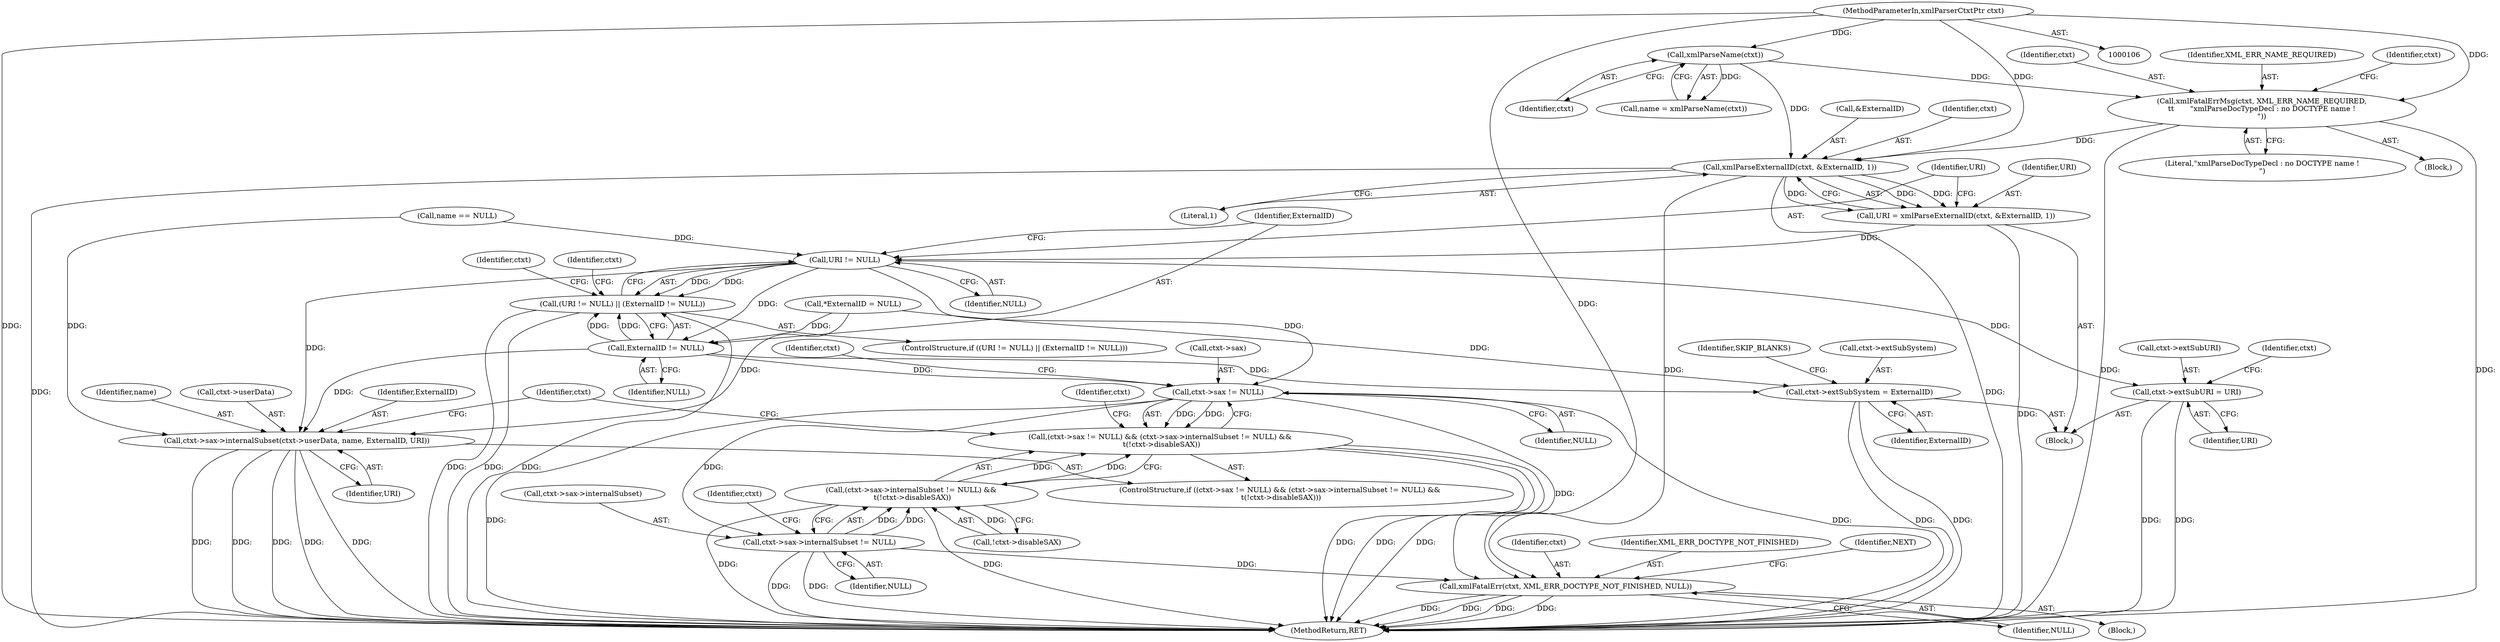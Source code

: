 digraph "0_Chrome_d0947db40187f4708c58e64cbd6013faf9eddeed_11@pointer" {
"1000145" [label="(Call,xmlParseExternalID(ctxt, &ExternalID, 1))"];
"1000133" [label="(Call,xmlFatalErrMsg(ctxt, XML_ERR_NAME_REQUIRED,\n\t\t       \"xmlParseDocTypeDecl : no DOCTYPE name !\n\"))"];
"1000126" [label="(Call,xmlParseName(ctxt))"];
"1000107" [label="(MethodParameterIn,xmlParserCtxtPtr ctxt)"];
"1000143" [label="(Call,URI = xmlParseExternalID(ctxt, &ExternalID, 1))"];
"1000152" [label="(Call,URI != NULL)"];
"1000151" [label="(Call,(URI != NULL) || (ExternalID != NULL))"];
"1000155" [label="(Call,ExternalID != NULL)"];
"1000169" [label="(Call,ctxt->extSubSystem = ExternalID)"];
"1000177" [label="(Call,ctxt->sax != NULL)"];
"1000176" [label="(Call,(ctxt->sax != NULL) && (ctxt->sax->internalSubset != NULL) &&\n \t(!ctxt->disableSAX))"];
"1000183" [label="(Call,ctxt->sax->internalSubset != NULL)"];
"1000182" [label="(Call,(ctxt->sax->internalSubset != NULL) &&\n \t(!ctxt->disableSAX))"];
"1000218" [label="(Call,xmlFatalErr(ctxt, XML_ERR_DOCTYPE_NOT_FINISHED, NULL))"];
"1000194" [label="(Call,ctxt->sax->internalSubset(ctxt->userData, name, ExternalID, URI))"];
"1000164" [label="(Call,ctxt->extSubURI = URI)"];
"1000183" [label="(Call,ctxt->sax->internalSubset != NULL)"];
"1000145" [label="(Call,xmlParseExternalID(ctxt, &ExternalID, 1))"];
"1000173" [label="(Identifier,ExternalID)"];
"1000169" [label="(Call,ctxt->extSubSystem = ExternalID)"];
"1000168" [label="(Identifier,URI)"];
"1000223" [label="(MethodReturn,RET)"];
"1000221" [label="(Identifier,NULL)"];
"1000151" [label="(Call,(URI != NULL) || (ExternalID != NULL))"];
"1000219" [label="(Identifier,ctxt)"];
"1000143" [label="(Call,URI = xmlParseExternalID(ctxt, &ExternalID, 1))"];
"1000189" [label="(Identifier,NULL)"];
"1000155" [label="(Call,ExternalID != NULL)"];
"1000175" [label="(ControlStructure,if ((ctxt->sax != NULL) && (ctxt->sax->internalSubset != NULL) &&\n \t(!ctxt->disableSAX)))"];
"1000153" [label="(Identifier,URI)"];
"1000150" [label="(ControlStructure,if ((URI != NULL) || (ExternalID != NULL)))"];
"1000152" [label="(Call,URI != NULL)"];
"1000156" [label="(Identifier,ExternalID)"];
"1000194" [label="(Call,ctxt->sax->internalSubset(ctxt->userData, name, ExternalID, URI))"];
"1000174" [label="(Identifier,SKIP_BLANKS)"];
"1000198" [label="(Identifier,name)"];
"1000220" [label="(Identifier,XML_ERR_DOCTYPE_NOT_FINISHED)"];
"1000171" [label="(Identifier,ctxt)"];
"1000136" [label="(Literal,\"xmlParseDocTypeDecl : no DOCTYPE name !\n\")"];
"1000190" [label="(Call,!ctxt->disableSAX)"];
"1000132" [label="(Block,)"];
"1000195" [label="(Call,ctxt->userData)"];
"1000176" [label="(Call,(ctxt->sax != NULL) && (ctxt->sax->internalSubset != NULL) &&\n \t(!ctxt->disableSAX))"];
"1000127" [label="(Identifier,ctxt)"];
"1000181" [label="(Identifier,NULL)"];
"1000165" [label="(Call,ctxt->extSubURI)"];
"1000166" [label="(Identifier,ctxt)"];
"1000134" [label="(Identifier,ctxt)"];
"1000217" [label="(Block,)"];
"1000126" [label="(Call,xmlParseName(ctxt))"];
"1000135" [label="(Identifier,XML_ERR_NAME_REQUIRED)"];
"1000222" [label="(Identifier,NEXT)"];
"1000114" [label="(Call,*ExternalID = NULL)"];
"1000196" [label="(Identifier,ctxt)"];
"1000154" [label="(Identifier,NULL)"];
"1000200" [label="(Identifier,URI)"];
"1000177" [label="(Call,ctxt->sax != NULL)"];
"1000157" [label="(Identifier,NULL)"];
"1000192" [label="(Identifier,ctxt)"];
"1000139" [label="(Identifier,ctxt)"];
"1000133" [label="(Call,xmlFatalErrMsg(ctxt, XML_ERR_NAME_REQUIRED,\n\t\t       \"xmlParseDocTypeDecl : no DOCTYPE name !\n\"))"];
"1000218" [label="(Call,xmlFatalErr(ctxt, XML_ERR_DOCTYPE_NOT_FINISHED, NULL))"];
"1000147" [label="(Call,&ExternalID)"];
"1000170" [label="(Call,ctxt->extSubSystem)"];
"1000144" [label="(Identifier,URI)"];
"1000164" [label="(Call,ctxt->extSubURI = URI)"];
"1000186" [label="(Identifier,ctxt)"];
"1000149" [label="(Literal,1)"];
"1000178" [label="(Call,ctxt->sax)"];
"1000146" [label="(Identifier,ctxt)"];
"1000107" [label="(MethodParameterIn,xmlParserCtxtPtr ctxt)"];
"1000108" [label="(Block,)"];
"1000161" [label="(Identifier,ctxt)"];
"1000129" [label="(Call,name == NULL)"];
"1000199" [label="(Identifier,ExternalID)"];
"1000204" [label="(Identifier,ctxt)"];
"1000182" [label="(Call,(ctxt->sax->internalSubset != NULL) &&\n \t(!ctxt->disableSAX))"];
"1000124" [label="(Call,name = xmlParseName(ctxt))"];
"1000184" [label="(Call,ctxt->sax->internalSubset)"];
"1000145" -> "1000143"  [label="AST: "];
"1000145" -> "1000149"  [label="CFG: "];
"1000146" -> "1000145"  [label="AST: "];
"1000147" -> "1000145"  [label="AST: "];
"1000149" -> "1000145"  [label="AST: "];
"1000143" -> "1000145"  [label="CFG: "];
"1000145" -> "1000223"  [label="DDG: "];
"1000145" -> "1000223"  [label="DDG: "];
"1000145" -> "1000143"  [label="DDG: "];
"1000145" -> "1000143"  [label="DDG: "];
"1000145" -> "1000143"  [label="DDG: "];
"1000133" -> "1000145"  [label="DDG: "];
"1000126" -> "1000145"  [label="DDG: "];
"1000107" -> "1000145"  [label="DDG: "];
"1000145" -> "1000218"  [label="DDG: "];
"1000133" -> "1000132"  [label="AST: "];
"1000133" -> "1000136"  [label="CFG: "];
"1000134" -> "1000133"  [label="AST: "];
"1000135" -> "1000133"  [label="AST: "];
"1000136" -> "1000133"  [label="AST: "];
"1000139" -> "1000133"  [label="CFG: "];
"1000133" -> "1000223"  [label="DDG: "];
"1000133" -> "1000223"  [label="DDG: "];
"1000126" -> "1000133"  [label="DDG: "];
"1000107" -> "1000133"  [label="DDG: "];
"1000126" -> "1000124"  [label="AST: "];
"1000126" -> "1000127"  [label="CFG: "];
"1000127" -> "1000126"  [label="AST: "];
"1000124" -> "1000126"  [label="CFG: "];
"1000126" -> "1000124"  [label="DDG: "];
"1000107" -> "1000126"  [label="DDG: "];
"1000107" -> "1000106"  [label="AST: "];
"1000107" -> "1000223"  [label="DDG: "];
"1000107" -> "1000218"  [label="DDG: "];
"1000143" -> "1000108"  [label="AST: "];
"1000144" -> "1000143"  [label="AST: "];
"1000153" -> "1000143"  [label="CFG: "];
"1000143" -> "1000223"  [label="DDG: "];
"1000143" -> "1000152"  [label="DDG: "];
"1000152" -> "1000151"  [label="AST: "];
"1000152" -> "1000154"  [label="CFG: "];
"1000153" -> "1000152"  [label="AST: "];
"1000154" -> "1000152"  [label="AST: "];
"1000156" -> "1000152"  [label="CFG: "];
"1000151" -> "1000152"  [label="CFG: "];
"1000152" -> "1000151"  [label="DDG: "];
"1000152" -> "1000151"  [label="DDG: "];
"1000129" -> "1000152"  [label="DDG: "];
"1000152" -> "1000155"  [label="DDG: "];
"1000152" -> "1000164"  [label="DDG: "];
"1000152" -> "1000177"  [label="DDG: "];
"1000152" -> "1000194"  [label="DDG: "];
"1000151" -> "1000150"  [label="AST: "];
"1000151" -> "1000155"  [label="CFG: "];
"1000155" -> "1000151"  [label="AST: "];
"1000161" -> "1000151"  [label="CFG: "];
"1000166" -> "1000151"  [label="CFG: "];
"1000151" -> "1000223"  [label="DDG: "];
"1000151" -> "1000223"  [label="DDG: "];
"1000151" -> "1000223"  [label="DDG: "];
"1000155" -> "1000151"  [label="DDG: "];
"1000155" -> "1000151"  [label="DDG: "];
"1000155" -> "1000157"  [label="CFG: "];
"1000156" -> "1000155"  [label="AST: "];
"1000157" -> "1000155"  [label="AST: "];
"1000114" -> "1000155"  [label="DDG: "];
"1000155" -> "1000169"  [label="DDG: "];
"1000155" -> "1000177"  [label="DDG: "];
"1000155" -> "1000194"  [label="DDG: "];
"1000169" -> "1000108"  [label="AST: "];
"1000169" -> "1000173"  [label="CFG: "];
"1000170" -> "1000169"  [label="AST: "];
"1000173" -> "1000169"  [label="AST: "];
"1000174" -> "1000169"  [label="CFG: "];
"1000169" -> "1000223"  [label="DDG: "];
"1000169" -> "1000223"  [label="DDG: "];
"1000114" -> "1000169"  [label="DDG: "];
"1000177" -> "1000176"  [label="AST: "];
"1000177" -> "1000181"  [label="CFG: "];
"1000178" -> "1000177"  [label="AST: "];
"1000181" -> "1000177"  [label="AST: "];
"1000186" -> "1000177"  [label="CFG: "];
"1000176" -> "1000177"  [label="CFG: "];
"1000177" -> "1000223"  [label="DDG: "];
"1000177" -> "1000223"  [label="DDG: "];
"1000177" -> "1000176"  [label="DDG: "];
"1000177" -> "1000176"  [label="DDG: "];
"1000177" -> "1000183"  [label="DDG: "];
"1000177" -> "1000218"  [label="DDG: "];
"1000176" -> "1000175"  [label="AST: "];
"1000176" -> "1000182"  [label="CFG: "];
"1000182" -> "1000176"  [label="AST: "];
"1000196" -> "1000176"  [label="CFG: "];
"1000204" -> "1000176"  [label="CFG: "];
"1000176" -> "1000223"  [label="DDG: "];
"1000176" -> "1000223"  [label="DDG: "];
"1000176" -> "1000223"  [label="DDG: "];
"1000182" -> "1000176"  [label="DDG: "];
"1000182" -> "1000176"  [label="DDG: "];
"1000183" -> "1000182"  [label="AST: "];
"1000183" -> "1000189"  [label="CFG: "];
"1000184" -> "1000183"  [label="AST: "];
"1000189" -> "1000183"  [label="AST: "];
"1000192" -> "1000183"  [label="CFG: "];
"1000182" -> "1000183"  [label="CFG: "];
"1000183" -> "1000223"  [label="DDG: "];
"1000183" -> "1000223"  [label="DDG: "];
"1000183" -> "1000182"  [label="DDG: "];
"1000183" -> "1000182"  [label="DDG: "];
"1000183" -> "1000218"  [label="DDG: "];
"1000182" -> "1000190"  [label="CFG: "];
"1000190" -> "1000182"  [label="AST: "];
"1000182" -> "1000223"  [label="DDG: "];
"1000182" -> "1000223"  [label="DDG: "];
"1000190" -> "1000182"  [label="DDG: "];
"1000218" -> "1000217"  [label="AST: "];
"1000218" -> "1000221"  [label="CFG: "];
"1000219" -> "1000218"  [label="AST: "];
"1000220" -> "1000218"  [label="AST: "];
"1000221" -> "1000218"  [label="AST: "];
"1000222" -> "1000218"  [label="CFG: "];
"1000218" -> "1000223"  [label="DDG: "];
"1000218" -> "1000223"  [label="DDG: "];
"1000218" -> "1000223"  [label="DDG: "];
"1000218" -> "1000223"  [label="DDG: "];
"1000194" -> "1000175"  [label="AST: "];
"1000194" -> "1000200"  [label="CFG: "];
"1000195" -> "1000194"  [label="AST: "];
"1000198" -> "1000194"  [label="AST: "];
"1000199" -> "1000194"  [label="AST: "];
"1000200" -> "1000194"  [label="AST: "];
"1000204" -> "1000194"  [label="CFG: "];
"1000194" -> "1000223"  [label="DDG: "];
"1000194" -> "1000223"  [label="DDG: "];
"1000194" -> "1000223"  [label="DDG: "];
"1000194" -> "1000223"  [label="DDG: "];
"1000194" -> "1000223"  [label="DDG: "];
"1000129" -> "1000194"  [label="DDG: "];
"1000114" -> "1000194"  [label="DDG: "];
"1000164" -> "1000108"  [label="AST: "];
"1000164" -> "1000168"  [label="CFG: "];
"1000165" -> "1000164"  [label="AST: "];
"1000168" -> "1000164"  [label="AST: "];
"1000171" -> "1000164"  [label="CFG: "];
"1000164" -> "1000223"  [label="DDG: "];
"1000164" -> "1000223"  [label="DDG: "];
}
